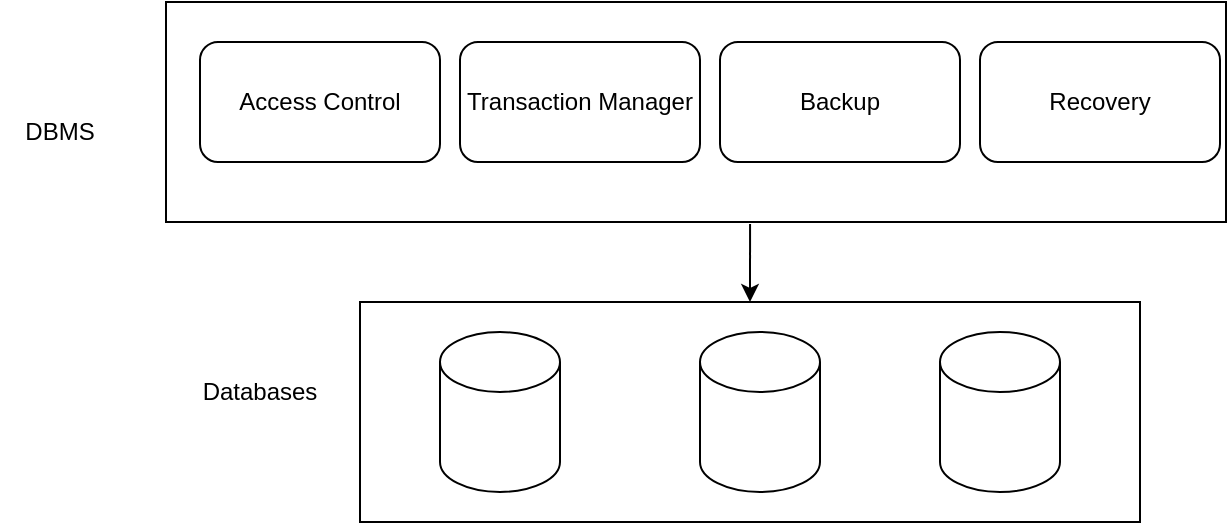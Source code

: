 <mxfile version="21.2.8" type="github">
  <diagram name="Page-1" id="Y6lhEdiVe2HyRmkemDZb">
    <mxGraphModel dx="954" dy="445" grid="1" gridSize="10" guides="1" tooltips="1" connect="1" arrows="1" fold="1" page="1" pageScale="1" pageWidth="850" pageHeight="1100" math="0" shadow="0">
      <root>
        <mxCell id="0" />
        <mxCell id="1" parent="0" />
        <mxCell id="A88Cp6SzXF1aevEhKrVf-1" value="" style="rounded=0;whiteSpace=wrap;html=1;" vertex="1" parent="1">
          <mxGeometry x="223" y="130" width="530" height="110" as="geometry" />
        </mxCell>
        <mxCell id="A88Cp6SzXF1aevEhKrVf-3" value="" style="rounded=0;whiteSpace=wrap;html=1;" vertex="1" parent="1">
          <mxGeometry x="320" y="280" width="390" height="110" as="geometry" />
        </mxCell>
        <mxCell id="A88Cp6SzXF1aevEhKrVf-4" value="Access Control" style="rounded=1;whiteSpace=wrap;html=1;" vertex="1" parent="1">
          <mxGeometry x="240" y="150" width="120" height="60" as="geometry" />
        </mxCell>
        <mxCell id="A88Cp6SzXF1aevEhKrVf-5" value="Transaction Manager" style="rounded=1;whiteSpace=wrap;html=1;" vertex="1" parent="1">
          <mxGeometry x="370" y="150" width="120" height="60" as="geometry" />
        </mxCell>
        <mxCell id="A88Cp6SzXF1aevEhKrVf-6" value="Backup" style="rounded=1;whiteSpace=wrap;html=1;" vertex="1" parent="1">
          <mxGeometry x="500" y="150" width="120" height="60" as="geometry" />
        </mxCell>
        <mxCell id="A88Cp6SzXF1aevEhKrVf-7" value="Recovery" style="rounded=1;whiteSpace=wrap;html=1;" vertex="1" parent="1">
          <mxGeometry x="630" y="150" width="120" height="60" as="geometry" />
        </mxCell>
        <mxCell id="A88Cp6SzXF1aevEhKrVf-10" value="" style="shape=cylinder3;whiteSpace=wrap;html=1;boundedLbl=1;backgroundOutline=1;size=15;" vertex="1" parent="1">
          <mxGeometry x="360" y="295" width="60" height="80" as="geometry" />
        </mxCell>
        <mxCell id="A88Cp6SzXF1aevEhKrVf-11" value="" style="shape=cylinder3;whiteSpace=wrap;html=1;boundedLbl=1;backgroundOutline=1;size=15;" vertex="1" parent="1">
          <mxGeometry x="490" y="295" width="60" height="80" as="geometry" />
        </mxCell>
        <mxCell id="A88Cp6SzXF1aevEhKrVf-12" value="" style="shape=cylinder3;whiteSpace=wrap;html=1;boundedLbl=1;backgroundOutline=1;size=15;" vertex="1" parent="1">
          <mxGeometry x="610" y="295" width="60" height="80" as="geometry" />
        </mxCell>
        <mxCell id="A88Cp6SzXF1aevEhKrVf-15" value="" style="endArrow=classic;html=1;rounded=0;exitX=0.551;exitY=1.009;exitDx=0;exitDy=0;exitPerimeter=0;entryX=0.5;entryY=0;entryDx=0;entryDy=0;" edge="1" parent="1" source="A88Cp6SzXF1aevEhKrVf-1" target="A88Cp6SzXF1aevEhKrVf-3">
          <mxGeometry width="50" height="50" relative="1" as="geometry">
            <mxPoint x="400" y="260" as="sourcePoint" />
            <mxPoint x="450" y="210" as="targetPoint" />
          </mxGeometry>
        </mxCell>
        <mxCell id="A88Cp6SzXF1aevEhKrVf-16" value="DBMS" style="text;html=1;strokeColor=none;fillColor=none;align=center;verticalAlign=middle;whiteSpace=wrap;rounded=0;" vertex="1" parent="1">
          <mxGeometry x="140" y="180" width="60" height="30" as="geometry" />
        </mxCell>
        <mxCell id="A88Cp6SzXF1aevEhKrVf-17" value="Databases" style="text;html=1;strokeColor=none;fillColor=none;align=center;verticalAlign=middle;whiteSpace=wrap;rounded=0;" vertex="1" parent="1">
          <mxGeometry x="240" y="310" width="60" height="30" as="geometry" />
        </mxCell>
      </root>
    </mxGraphModel>
  </diagram>
</mxfile>

